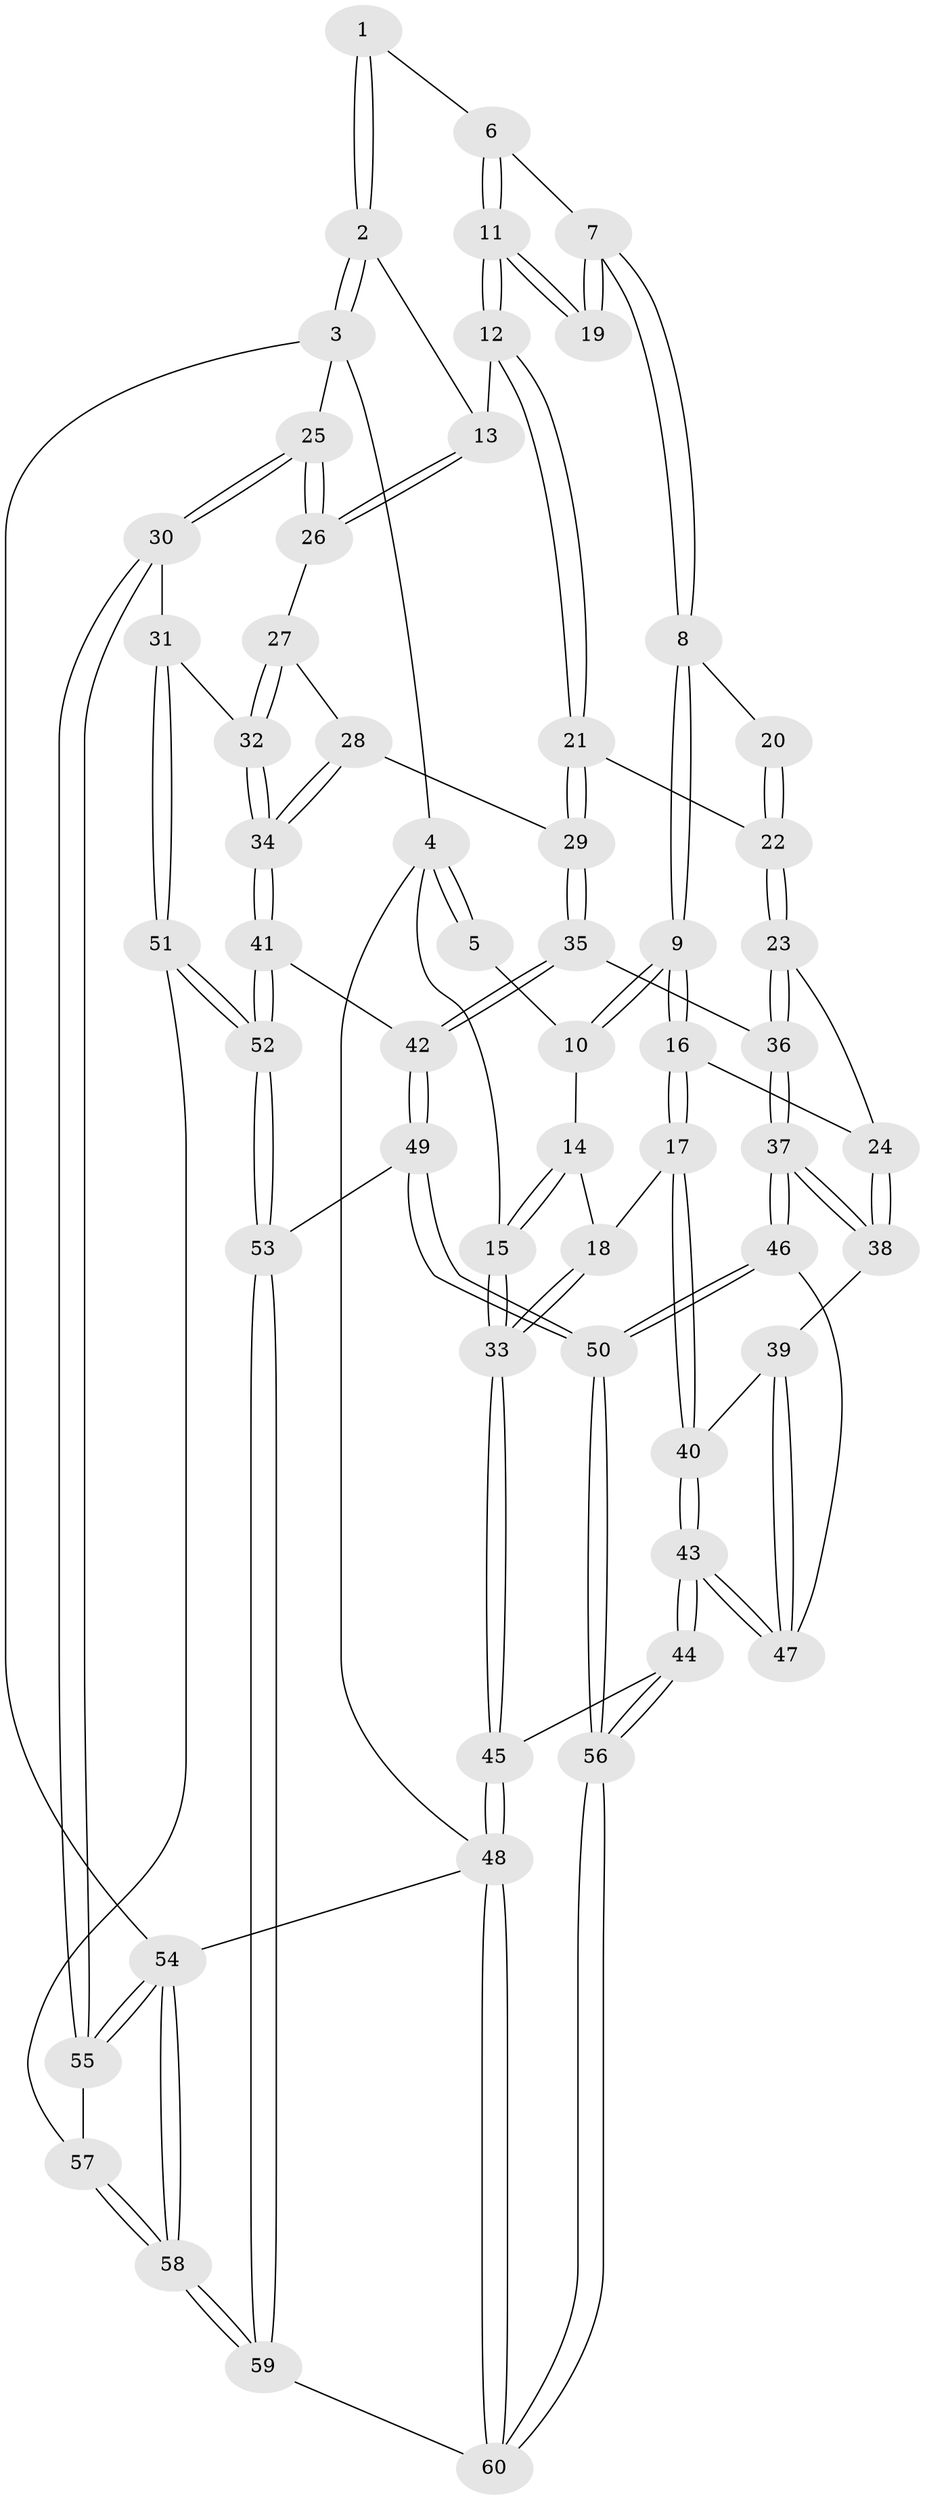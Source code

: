 // coarse degree distribution, {3: 0.17647058823529413, 6: 0.08823529411764706, 4: 0.4411764705882353, 5: 0.29411764705882354}
// Generated by graph-tools (version 1.1) at 2025/24/03/03/25 07:24:36]
// undirected, 60 vertices, 147 edges
graph export_dot {
graph [start="1"]
  node [color=gray90,style=filled];
  1 [pos="+0.5062171827459323+0"];
  2 [pos="+1+0"];
  3 [pos="+1+0"];
  4 [pos="+0+0"];
  5 [pos="+0.2872693195539809+0"];
  6 [pos="+0.527289735908202+0.01087155499581996"];
  7 [pos="+0.3831962491828973+0.19592479819548153"];
  8 [pos="+0.3731606578591343+0.20066709625859605"];
  9 [pos="+0.36314938671711366+0.20358678175996447"];
  10 [pos="+0.3110176579563935+0.1353972486064033"];
  11 [pos="+0.6406425845924999+0.19825902640531698"];
  12 [pos="+0.6461440689431367+0.2018654089486518"];
  13 [pos="+0.7452318034358013+0.177091945030811"];
  14 [pos="+0.11025417644280962+0.16034404337178476"];
  15 [pos="+0+0"];
  16 [pos="+0.32930982930128033+0.2980961233641722"];
  17 [pos="+0.28447200769358155+0.3439467059596928"];
  18 [pos="+0.18318040109609016+0.3019040514787913"];
  19 [pos="+0.5561014245119246+0.20781064226972973"];
  20 [pos="+0.48737734577239816+0.2826997847518145"];
  21 [pos="+0.6208130271338873+0.31257196499251017"];
  22 [pos="+0.5050246395838153+0.34811659611276086"];
  23 [pos="+0.49201069148461346+0.3580186336164087"];
  24 [pos="+0.48320444184795336+0.36014296220618236"];
  25 [pos="+1+0.38926984701804446"];
  26 [pos="+0.8173606373421342+0.27357610181042347"];
  27 [pos="+0.7896667616228279+0.33405067802572236"];
  28 [pos="+0.7075909546213691+0.37246596298125306"];
  29 [pos="+0.6302332796569294+0.3370085333665968"];
  30 [pos="+1+0.43991339572498744"];
  31 [pos="+0.8083701466976326+0.4983298202660956"];
  32 [pos="+0.8022554446330392+0.4980207872722719"];
  33 [pos="+0+0.44902030657804737"];
  34 [pos="+0.7895709529327073+0.5010871862389649"];
  35 [pos="+0.6098901365106159+0.4964402900497658"];
  36 [pos="+0.5736812051161573+0.50702704310349"];
  37 [pos="+0.48574348398560135+0.5613682342458104"];
  38 [pos="+0.4430800164287317+0.4536236591249521"];
  39 [pos="+0.2878550086029389+0.379983835540428"];
  40 [pos="+0.28498329803947914+0.3780001953681402"];
  41 [pos="+0.7812981628823367+0.5060811605877306"];
  42 [pos="+0.6529394403600215+0.5154262606518063"];
  43 [pos="+0.18417777209256705+0.5849829597745462"];
  44 [pos="+0.13651027145627348+0.6270372414828826"];
  45 [pos="+0+0.6225547683772095"];
  46 [pos="+0.47838393655093153+0.5734912150209338"];
  47 [pos="+0.4290881564895519+0.5665355376192085"];
  48 [pos="+0+1"];
  49 [pos="+0.6673076913630888+0.782356582207553"];
  50 [pos="+0.5077821991636299+0.7832022610979886"];
  51 [pos="+0.8833259819382886+0.7306622506032561"];
  52 [pos="+0.7350183193555784+0.7555640137378566"];
  53 [pos="+0.6829606817177089+0.78657914078479"];
  54 [pos="+1+1"];
  55 [pos="+1+0.6874113349826657"];
  56 [pos="+0.3782971562867436+0.8864984187419922"];
  57 [pos="+0.8866445663237109+0.7309444733731905"];
  58 [pos="+0.8743221424256746+1"];
  59 [pos="+0.8584005983501058+1"];
  60 [pos="+0.33086608888443103+1"];
  1 -- 2;
  1 -- 2;
  1 -- 6;
  2 -- 3;
  2 -- 3;
  2 -- 13;
  3 -- 4;
  3 -- 25;
  3 -- 54;
  4 -- 5;
  4 -- 5;
  4 -- 15;
  4 -- 48;
  5 -- 10;
  6 -- 7;
  6 -- 11;
  6 -- 11;
  7 -- 8;
  7 -- 8;
  7 -- 19;
  7 -- 19;
  8 -- 9;
  8 -- 9;
  8 -- 20;
  9 -- 10;
  9 -- 10;
  9 -- 16;
  9 -- 16;
  10 -- 14;
  11 -- 12;
  11 -- 12;
  11 -- 19;
  11 -- 19;
  12 -- 13;
  12 -- 21;
  12 -- 21;
  13 -- 26;
  13 -- 26;
  14 -- 15;
  14 -- 15;
  14 -- 18;
  15 -- 33;
  15 -- 33;
  16 -- 17;
  16 -- 17;
  16 -- 24;
  17 -- 18;
  17 -- 40;
  17 -- 40;
  18 -- 33;
  18 -- 33;
  20 -- 22;
  20 -- 22;
  21 -- 22;
  21 -- 29;
  21 -- 29;
  22 -- 23;
  22 -- 23;
  23 -- 24;
  23 -- 36;
  23 -- 36;
  24 -- 38;
  24 -- 38;
  25 -- 26;
  25 -- 26;
  25 -- 30;
  25 -- 30;
  26 -- 27;
  27 -- 28;
  27 -- 32;
  27 -- 32;
  28 -- 29;
  28 -- 34;
  28 -- 34;
  29 -- 35;
  29 -- 35;
  30 -- 31;
  30 -- 55;
  30 -- 55;
  31 -- 32;
  31 -- 51;
  31 -- 51;
  32 -- 34;
  32 -- 34;
  33 -- 45;
  33 -- 45;
  34 -- 41;
  34 -- 41;
  35 -- 36;
  35 -- 42;
  35 -- 42;
  36 -- 37;
  36 -- 37;
  37 -- 38;
  37 -- 38;
  37 -- 46;
  37 -- 46;
  38 -- 39;
  39 -- 40;
  39 -- 47;
  39 -- 47;
  40 -- 43;
  40 -- 43;
  41 -- 42;
  41 -- 52;
  41 -- 52;
  42 -- 49;
  42 -- 49;
  43 -- 44;
  43 -- 44;
  43 -- 47;
  43 -- 47;
  44 -- 45;
  44 -- 56;
  44 -- 56;
  45 -- 48;
  45 -- 48;
  46 -- 47;
  46 -- 50;
  46 -- 50;
  48 -- 60;
  48 -- 60;
  48 -- 54;
  49 -- 50;
  49 -- 50;
  49 -- 53;
  50 -- 56;
  50 -- 56;
  51 -- 52;
  51 -- 52;
  51 -- 57;
  52 -- 53;
  52 -- 53;
  53 -- 59;
  53 -- 59;
  54 -- 55;
  54 -- 55;
  54 -- 58;
  54 -- 58;
  55 -- 57;
  56 -- 60;
  56 -- 60;
  57 -- 58;
  57 -- 58;
  58 -- 59;
  58 -- 59;
  59 -- 60;
}
